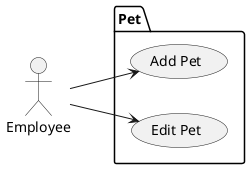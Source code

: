 @startuml
'https://plantuml.com/sequence-diagram

left to right direction
actor Employee as V

package Pet{
usecase UC4 as "Add Pet"
usecase UC5 as "Edit Pet"
}

V --> UC4
V --> UC5
@enduml
